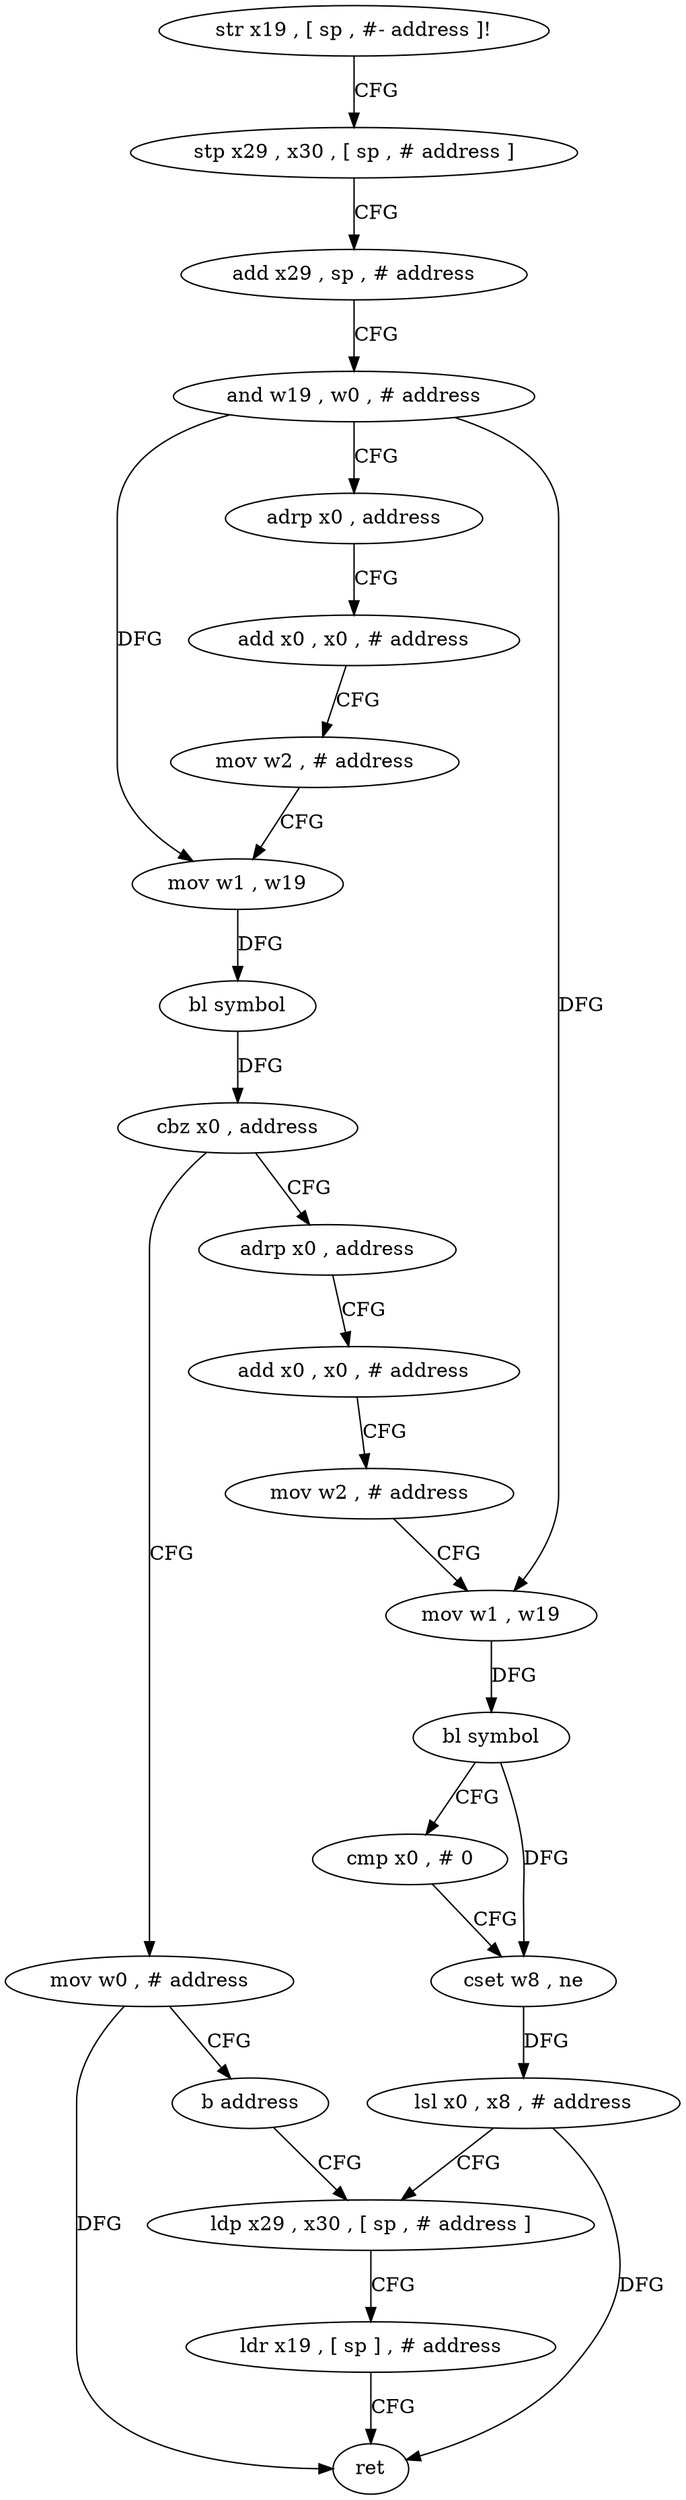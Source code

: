 digraph "func" {
"4236656" [label = "str x19 , [ sp , #- address ]!" ]
"4236660" [label = "stp x29 , x30 , [ sp , # address ]" ]
"4236664" [label = "add x29 , sp , # address" ]
"4236668" [label = "and w19 , w0 , # address" ]
"4236672" [label = "adrp x0 , address" ]
"4236676" [label = "add x0 , x0 , # address" ]
"4236680" [label = "mov w2 , # address" ]
"4236684" [label = "mov w1 , w19" ]
"4236688" [label = "bl symbol" ]
"4236692" [label = "cbz x0 , address" ]
"4236704" [label = "adrp x0 , address" ]
"4236696" [label = "mov w0 , # address" ]
"4236708" [label = "add x0 , x0 , # address" ]
"4236712" [label = "mov w2 , # address" ]
"4236716" [label = "mov w1 , w19" ]
"4236720" [label = "bl symbol" ]
"4236724" [label = "cmp x0 , # 0" ]
"4236728" [label = "cset w8 , ne" ]
"4236732" [label = "lsl x0 , x8 , # address" ]
"4236736" [label = "ldp x29 , x30 , [ sp , # address ]" ]
"4236700" [label = "b address" ]
"4236740" [label = "ldr x19 , [ sp ] , # address" ]
"4236744" [label = "ret" ]
"4236656" -> "4236660" [ label = "CFG" ]
"4236660" -> "4236664" [ label = "CFG" ]
"4236664" -> "4236668" [ label = "CFG" ]
"4236668" -> "4236672" [ label = "CFG" ]
"4236668" -> "4236684" [ label = "DFG" ]
"4236668" -> "4236716" [ label = "DFG" ]
"4236672" -> "4236676" [ label = "CFG" ]
"4236676" -> "4236680" [ label = "CFG" ]
"4236680" -> "4236684" [ label = "CFG" ]
"4236684" -> "4236688" [ label = "DFG" ]
"4236688" -> "4236692" [ label = "DFG" ]
"4236692" -> "4236704" [ label = "CFG" ]
"4236692" -> "4236696" [ label = "CFG" ]
"4236704" -> "4236708" [ label = "CFG" ]
"4236696" -> "4236700" [ label = "CFG" ]
"4236696" -> "4236744" [ label = "DFG" ]
"4236708" -> "4236712" [ label = "CFG" ]
"4236712" -> "4236716" [ label = "CFG" ]
"4236716" -> "4236720" [ label = "DFG" ]
"4236720" -> "4236724" [ label = "CFG" ]
"4236720" -> "4236728" [ label = "DFG" ]
"4236724" -> "4236728" [ label = "CFG" ]
"4236728" -> "4236732" [ label = "DFG" ]
"4236732" -> "4236736" [ label = "CFG" ]
"4236732" -> "4236744" [ label = "DFG" ]
"4236736" -> "4236740" [ label = "CFG" ]
"4236700" -> "4236736" [ label = "CFG" ]
"4236740" -> "4236744" [ label = "CFG" ]
}
